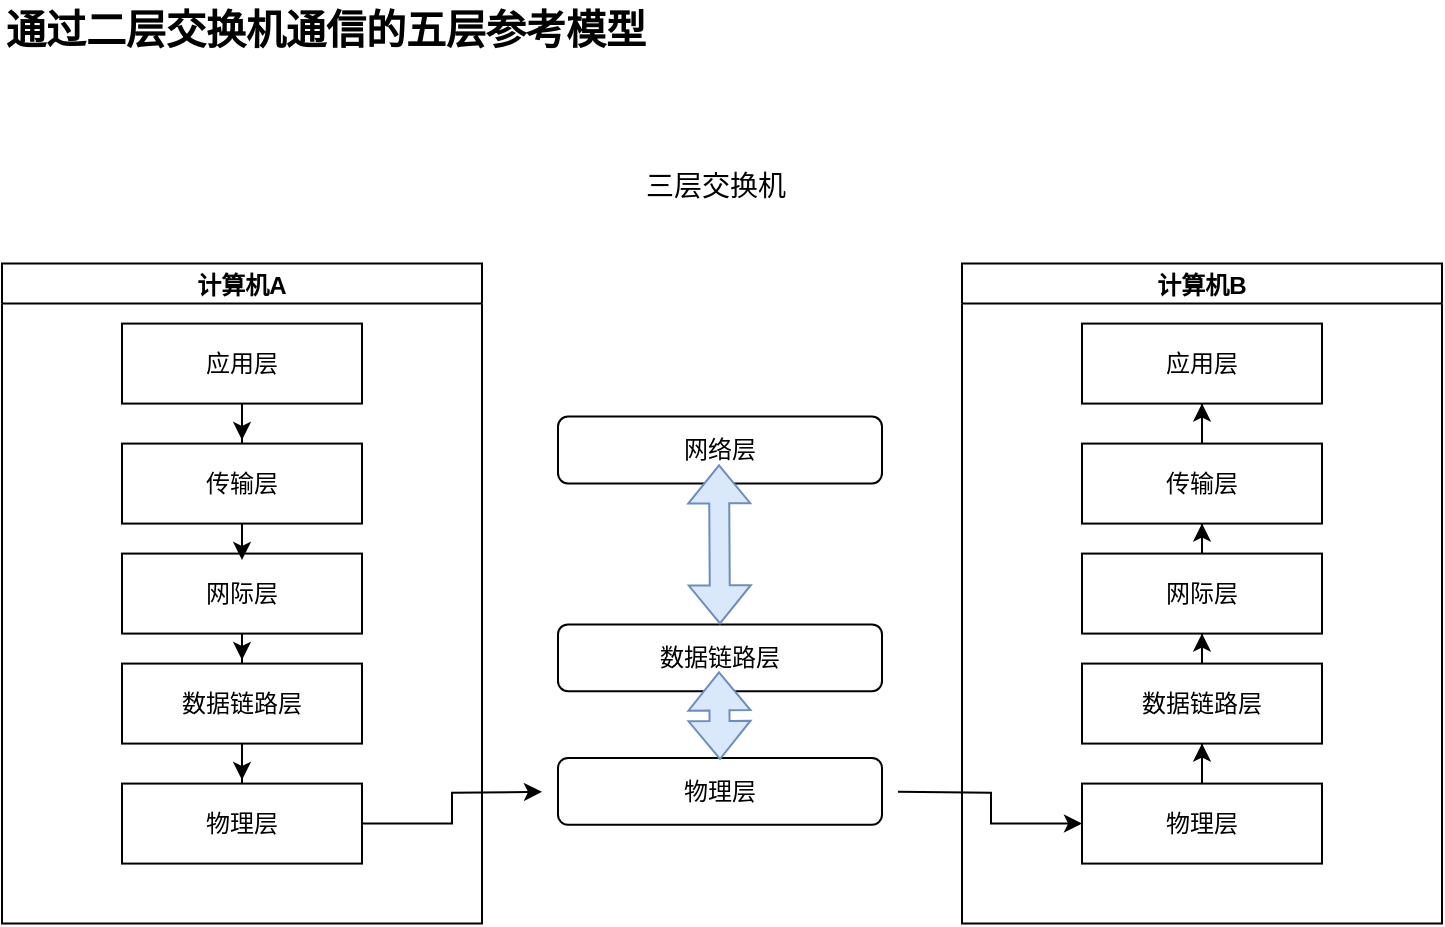 <mxfile version="20.3.0" type="device"><diagram id="l2aKFoh6-Bn0gOPZ2l0T" name="Page-1"><mxGraphModel dx="946" dy="583" grid="1" gridSize="10" guides="1" tooltips="1" connect="1" arrows="1" fold="1" page="1" pageScale="1" pageWidth="1169" pageHeight="827" math="0" shadow="0"><root><mxCell id="0"/><mxCell id="1" parent="0"/><mxCell id="2JAdsbldp_m2OwPL7XbO-58" style="edgeStyle=orthogonalEdgeStyle;rounded=0;orthogonalLoop=1;jettySize=auto;html=1;entryX=0;entryY=0.5;entryDx=0;entryDy=0;" edge="1" parent="1" target="2JAdsbldp_m2OwPL7XbO-55"><mxGeometry relative="1" as="geometry"><mxPoint x="488" y="435.9" as="sourcePoint"/></mxGeometry></mxCell><mxCell id="mpq5AgpwV83IM184FDqD-40" value="通过二层交换机通信的五层参考模型" style="text;html=1;resizable=1;points=[];autosize=0;align=left;verticalAlign=top;spacingTop=-4;fontSize=20;fontStyle=1" parent="1" vertex="1"><mxGeometry x="40" y="40" width="580" height="30" as="geometry"/></mxCell><mxCell id="mpq5AgpwV83IM184FDqD-42" value="三层交换机" style="text;html=1;resizable=1;points=[];autosize=0;align=left;verticalAlign=middle;spacingTop=-4;fontSize=14;fontStyle=0" parent="1" vertex="1"><mxGeometry x="360" y="120" width="55" height="30" as="geometry"/></mxCell><mxCell id="2JAdsbldp_m2OwPL7XbO-35" value="计算机A" style="swimlane;startSize=20;horizontal=1;containerType=tree;" vertex="1" parent="1"><mxGeometry x="40" y="171.79" width="240" height="330" as="geometry"/></mxCell><mxCell id="2JAdsbldp_m2OwPL7XbO-36" value="" style="edgeStyle=elbowEdgeStyle;elbow=vertical;startArrow=none;endArrow=none;rounded=0;" edge="1" parent="2JAdsbldp_m2OwPL7XbO-35" source="2JAdsbldp_m2OwPL7XbO-37" target="2JAdsbldp_m2OwPL7XbO-38"><mxGeometry relative="1" as="geometry"/></mxCell><mxCell id="2JAdsbldp_m2OwPL7XbO-37" value="应用层" style="whiteSpace=wrap;html=1;treeFolding=1;treeMoving=1;newEdgeStyle={&quot;edgeStyle&quot;:&quot;elbowEdgeStyle&quot;,&quot;startArrow&quot;:&quot;none&quot;,&quot;endArrow&quot;:&quot;none&quot;};" vertex="1" parent="2JAdsbldp_m2OwPL7XbO-35"><mxGeometry x="60" y="30" width="120" height="40" as="geometry"/></mxCell><mxCell id="2JAdsbldp_m2OwPL7XbO-38" value="传输层" style="whiteSpace=wrap;html=1;treeFolding=1;treeMoving=1;newEdgeStyle={&quot;edgeStyle&quot;:&quot;elbowEdgeStyle&quot;,&quot;startArrow&quot;:&quot;none&quot;,&quot;endArrow&quot;:&quot;none&quot;};" vertex="1" parent="2JAdsbldp_m2OwPL7XbO-35"><mxGeometry x="60" y="90" width="120" height="40" as="geometry"/></mxCell><mxCell id="2JAdsbldp_m2OwPL7XbO-40" value="" style="edgeStyle=elbowEdgeStyle;elbow=vertical;startArrow=none;endArrow=none;rounded=0;" edge="1" target="2JAdsbldp_m2OwPL7XbO-41" source="2JAdsbldp_m2OwPL7XbO-38" parent="2JAdsbldp_m2OwPL7XbO-35"><mxGeometry relative="1" as="geometry"><mxPoint x="280" y="180" as="sourcePoint"/></mxGeometry></mxCell><mxCell id="2JAdsbldp_m2OwPL7XbO-41" value="网际层" style="whiteSpace=wrap;html=1;treeFolding=1;treeMoving=1;newEdgeStyle={&quot;edgeStyle&quot;:&quot;elbowEdgeStyle&quot;,&quot;startArrow&quot;:&quot;none&quot;,&quot;endArrow&quot;:&quot;none&quot;};" vertex="1" parent="2JAdsbldp_m2OwPL7XbO-35"><mxGeometry x="60" y="145" width="120" height="40" as="geometry"/></mxCell><mxCell id="2JAdsbldp_m2OwPL7XbO-42" value="" style="edgeStyle=elbowEdgeStyle;elbow=vertical;startArrow=none;endArrow=none;rounded=0;" edge="1" target="2JAdsbldp_m2OwPL7XbO-43" source="2JAdsbldp_m2OwPL7XbO-41" parent="2JAdsbldp_m2OwPL7XbO-35"><mxGeometry relative="1" as="geometry"><mxPoint x="91.5" y="280" as="sourcePoint"/></mxGeometry></mxCell><mxCell id="2JAdsbldp_m2OwPL7XbO-43" value="数据链路层" style="whiteSpace=wrap;html=1;treeFolding=1;treeMoving=1;newEdgeStyle={&quot;edgeStyle&quot;:&quot;elbowEdgeStyle&quot;,&quot;startArrow&quot;:&quot;none&quot;,&quot;endArrow&quot;:&quot;none&quot;};" vertex="1" parent="2JAdsbldp_m2OwPL7XbO-35"><mxGeometry x="60" y="200" width="120" height="40" as="geometry"/></mxCell><mxCell id="2JAdsbldp_m2OwPL7XbO-44" value="" style="edgeStyle=elbowEdgeStyle;elbow=vertical;startArrow=none;endArrow=none;rounded=0;" edge="1" target="2JAdsbldp_m2OwPL7XbO-45" source="2JAdsbldp_m2OwPL7XbO-43" parent="2JAdsbldp_m2OwPL7XbO-35"><mxGeometry relative="1" as="geometry"><mxPoint x="91.5" y="340" as="sourcePoint"/></mxGeometry></mxCell><mxCell id="2JAdsbldp_m2OwPL7XbO-45" value="物理层" style="whiteSpace=wrap;html=1;treeFolding=1;treeMoving=1;newEdgeStyle={&quot;edgeStyle&quot;:&quot;elbowEdgeStyle&quot;,&quot;startArrow&quot;:&quot;none&quot;,&quot;endArrow&quot;:&quot;none&quot;};" vertex="1" parent="2JAdsbldp_m2OwPL7XbO-35"><mxGeometry x="60" y="260" width="120" height="40" as="geometry"/></mxCell><mxCell id="2JAdsbldp_m2OwPL7XbO-46" value="计算机B" style="swimlane;startSize=20;horizontal=1;containerType=tree;" vertex="1" parent="1"><mxGeometry x="520" y="171.79" width="240" height="330" as="geometry"/></mxCell><mxCell id="2JAdsbldp_m2OwPL7XbO-47" value="" style="edgeStyle=elbowEdgeStyle;elbow=vertical;startArrow=none;endArrow=none;rounded=0;" edge="1" parent="2JAdsbldp_m2OwPL7XbO-46" source="2JAdsbldp_m2OwPL7XbO-48" target="2JAdsbldp_m2OwPL7XbO-49"><mxGeometry relative="1" as="geometry"/></mxCell><mxCell id="2JAdsbldp_m2OwPL7XbO-48" value="应用层" style="whiteSpace=wrap;html=1;treeFolding=1;treeMoving=1;newEdgeStyle={&quot;edgeStyle&quot;:&quot;elbowEdgeStyle&quot;,&quot;startArrow&quot;:&quot;none&quot;,&quot;endArrow&quot;:&quot;none&quot;};" vertex="1" parent="2JAdsbldp_m2OwPL7XbO-46"><mxGeometry x="60" y="30" width="120" height="40" as="geometry"/></mxCell><mxCell id="2JAdsbldp_m2OwPL7XbO-71" style="edgeStyle=orthogonalEdgeStyle;rounded=0;orthogonalLoop=1;jettySize=auto;html=1;exitX=0.5;exitY=0;exitDx=0;exitDy=0;entryX=0.5;entryY=1;entryDx=0;entryDy=0;" edge="1" parent="2JAdsbldp_m2OwPL7XbO-46" source="2JAdsbldp_m2OwPL7XbO-49" target="2JAdsbldp_m2OwPL7XbO-48"><mxGeometry relative="1" as="geometry"/></mxCell><mxCell id="2JAdsbldp_m2OwPL7XbO-49" value="传输层" style="whiteSpace=wrap;html=1;treeFolding=1;treeMoving=1;newEdgeStyle={&quot;edgeStyle&quot;:&quot;elbowEdgeStyle&quot;,&quot;startArrow&quot;:&quot;none&quot;,&quot;endArrow&quot;:&quot;none&quot;};" vertex="1" parent="2JAdsbldp_m2OwPL7XbO-46"><mxGeometry x="60" y="90" width="120" height="40" as="geometry"/></mxCell><mxCell id="2JAdsbldp_m2OwPL7XbO-50" value="" style="edgeStyle=elbowEdgeStyle;elbow=vertical;startArrow=none;endArrow=none;rounded=0;" edge="1" parent="2JAdsbldp_m2OwPL7XbO-46" source="2JAdsbldp_m2OwPL7XbO-49" target="2JAdsbldp_m2OwPL7XbO-51"><mxGeometry relative="1" as="geometry"><mxPoint x="280" y="180" as="sourcePoint"/></mxGeometry></mxCell><mxCell id="2JAdsbldp_m2OwPL7XbO-70" style="edgeStyle=orthogonalEdgeStyle;rounded=0;orthogonalLoop=1;jettySize=auto;html=1;exitX=0.5;exitY=0;exitDx=0;exitDy=0;entryX=0.5;entryY=1;entryDx=0;entryDy=0;" edge="1" parent="2JAdsbldp_m2OwPL7XbO-46" source="2JAdsbldp_m2OwPL7XbO-51" target="2JAdsbldp_m2OwPL7XbO-49"><mxGeometry relative="1" as="geometry"/></mxCell><mxCell id="2JAdsbldp_m2OwPL7XbO-51" value="网际层" style="whiteSpace=wrap;html=1;treeFolding=1;treeMoving=1;newEdgeStyle={&quot;edgeStyle&quot;:&quot;elbowEdgeStyle&quot;,&quot;startArrow&quot;:&quot;none&quot;,&quot;endArrow&quot;:&quot;none&quot;};" vertex="1" parent="2JAdsbldp_m2OwPL7XbO-46"><mxGeometry x="60" y="145" width="120" height="40" as="geometry"/></mxCell><mxCell id="2JAdsbldp_m2OwPL7XbO-52" value="" style="edgeStyle=elbowEdgeStyle;elbow=vertical;startArrow=none;endArrow=none;rounded=0;" edge="1" parent="2JAdsbldp_m2OwPL7XbO-46" source="2JAdsbldp_m2OwPL7XbO-51" target="2JAdsbldp_m2OwPL7XbO-53"><mxGeometry relative="1" as="geometry"><mxPoint x="91.5" y="280" as="sourcePoint"/></mxGeometry></mxCell><mxCell id="2JAdsbldp_m2OwPL7XbO-69" style="edgeStyle=orthogonalEdgeStyle;rounded=0;orthogonalLoop=1;jettySize=auto;html=1;exitX=0.5;exitY=0;exitDx=0;exitDy=0;entryX=0.5;entryY=1;entryDx=0;entryDy=0;" edge="1" parent="2JAdsbldp_m2OwPL7XbO-46" source="2JAdsbldp_m2OwPL7XbO-53" target="2JAdsbldp_m2OwPL7XbO-51"><mxGeometry relative="1" as="geometry"/></mxCell><mxCell id="2JAdsbldp_m2OwPL7XbO-53" value="数据链路层" style="whiteSpace=wrap;html=1;treeFolding=1;treeMoving=1;newEdgeStyle={&quot;edgeStyle&quot;:&quot;elbowEdgeStyle&quot;,&quot;startArrow&quot;:&quot;none&quot;,&quot;endArrow&quot;:&quot;none&quot;};" vertex="1" parent="2JAdsbldp_m2OwPL7XbO-46"><mxGeometry x="60" y="200" width="120" height="40" as="geometry"/></mxCell><mxCell id="2JAdsbldp_m2OwPL7XbO-54" value="" style="edgeStyle=elbowEdgeStyle;elbow=vertical;startArrow=none;endArrow=none;rounded=0;" edge="1" parent="2JAdsbldp_m2OwPL7XbO-46" source="2JAdsbldp_m2OwPL7XbO-53" target="2JAdsbldp_m2OwPL7XbO-55"><mxGeometry relative="1" as="geometry"><mxPoint x="91.5" y="340" as="sourcePoint"/></mxGeometry></mxCell><mxCell id="2JAdsbldp_m2OwPL7XbO-66" style="edgeStyle=orthogonalEdgeStyle;rounded=0;orthogonalLoop=1;jettySize=auto;html=1;exitX=0.5;exitY=0;exitDx=0;exitDy=0;entryX=0.5;entryY=1;entryDx=0;entryDy=0;" edge="1" parent="2JAdsbldp_m2OwPL7XbO-46" source="2JAdsbldp_m2OwPL7XbO-55" target="2JAdsbldp_m2OwPL7XbO-53"><mxGeometry relative="1" as="geometry"/></mxCell><mxCell id="2JAdsbldp_m2OwPL7XbO-55" value="物理层" style="whiteSpace=wrap;html=1;treeFolding=1;treeMoving=1;newEdgeStyle={&quot;edgeStyle&quot;:&quot;elbowEdgeStyle&quot;,&quot;startArrow&quot;:&quot;none&quot;,&quot;endArrow&quot;:&quot;none&quot;};" vertex="1" parent="2JAdsbldp_m2OwPL7XbO-46"><mxGeometry x="60" y="260" width="120" height="40" as="geometry"/></mxCell><mxCell id="2JAdsbldp_m2OwPL7XbO-57" style="edgeStyle=orthogonalEdgeStyle;rounded=0;orthogonalLoop=1;jettySize=auto;html=1;" edge="1" parent="1" source="2JAdsbldp_m2OwPL7XbO-45"><mxGeometry relative="1" as="geometry"><mxPoint x="310" y="435.9" as="targetPoint"/></mxGeometry></mxCell><mxCell id="2JAdsbldp_m2OwPL7XbO-61" style="edgeStyle=orthogonalEdgeStyle;rounded=0;orthogonalLoop=1;jettySize=auto;html=1;exitX=0.5;exitY=1;exitDx=0;exitDy=0;" edge="1" parent="1" source="2JAdsbldp_m2OwPL7XbO-37"><mxGeometry relative="1" as="geometry"><mxPoint x="160" y="260" as="targetPoint"/></mxGeometry></mxCell><mxCell id="2JAdsbldp_m2OwPL7XbO-63" style="edgeStyle=orthogonalEdgeStyle;rounded=0;orthogonalLoop=1;jettySize=auto;html=1;exitX=0.5;exitY=1;exitDx=0;exitDy=0;" edge="1" parent="1" source="2JAdsbldp_m2OwPL7XbO-38"><mxGeometry relative="1" as="geometry"><mxPoint x="160" y="320" as="targetPoint"/></mxGeometry></mxCell><mxCell id="2JAdsbldp_m2OwPL7XbO-64" style="edgeStyle=orthogonalEdgeStyle;rounded=0;orthogonalLoop=1;jettySize=auto;html=1;exitX=0.5;exitY=1;exitDx=0;exitDy=0;" edge="1" parent="1" source="2JAdsbldp_m2OwPL7XbO-41"><mxGeometry relative="1" as="geometry"><mxPoint x="160" y="370" as="targetPoint"/></mxGeometry></mxCell><mxCell id="2JAdsbldp_m2OwPL7XbO-65" style="edgeStyle=orthogonalEdgeStyle;rounded=0;orthogonalLoop=1;jettySize=auto;html=1;exitX=0.5;exitY=1;exitDx=0;exitDy=0;" edge="1" parent="1" source="2JAdsbldp_m2OwPL7XbO-43"><mxGeometry relative="1" as="geometry"><mxPoint x="160" y="430" as="targetPoint"/></mxGeometry></mxCell><mxCell id="2JAdsbldp_m2OwPL7XbO-87" value="" style="shape=image;verticalLabelPosition=bottom;verticalAlign=top;imageAspect=0;image=https://jgraph.github.io/drawio-libs/libs/arista/DCS-7316.svg;html=1;labelBackgroundColor=#ffffff;rackUnitSize=16.7;resizable=0;" vertex="1" parent="1"><mxGeometry x="310" y="154.79" width="178" height="347" as="geometry"/></mxCell><mxCell id="2JAdsbldp_m2OwPL7XbO-88" value="" style="opacity=0;container=1;collapsible=0;childLayout=rack;rackUnitSize=16.7;allowGaps=1;marginLeft=0;marginRight=0;marginTop=0;marginBottom=0;textColor=#666666;numDisp=off;resizable=0;movable=0;" vertex="1" parent="2JAdsbldp_m2OwPL7XbO-87"><mxGeometry x="8" y="10" width="162" height="133.6" as="geometry"/></mxCell><mxCell id="2JAdsbldp_m2OwPL7XbO-89" value="" style="shape=image;verticalLabelPosition=bottom;verticalAlign=top;imageAspect=0;image=https://jgraph.github.io/drawio-libs/libs/arista/DCS-7050QX-32.svg;aspect=fixed;" vertex="1" parent="2JAdsbldp_m2OwPL7XbO-88"><mxGeometry width="162" height="16.7" as="geometry"/></mxCell><mxCell id="2JAdsbldp_m2OwPL7XbO-90" value="" style="shape=image;verticalLabelPosition=bottom;verticalAlign=top;imageAspect=0;image=https://jgraph.github.io/drawio-libs/libs/arista/DCS-7050SX-128.svg;aspect=fixed;" vertex="1" parent="2JAdsbldp_m2OwPL7XbO-88"><mxGeometry y="16.7" width="162" height="33.4" as="geometry"/></mxCell><mxCell id="2JAdsbldp_m2OwPL7XbO-91" value="" style="shape=image;verticalLabelPosition=bottom;verticalAlign=top;imageAspect=0;image=https://jgraph.github.io/drawio-libs/libs/arista/DCS-7250QX-64.svg;aspect=fixed;" vertex="1" parent="2JAdsbldp_m2OwPL7XbO-88"><mxGeometry y="50.1" width="162" height="33.4" as="geometry"/></mxCell><mxCell id="2JAdsbldp_m2OwPL7XbO-108" value="网络层" style="rounded=1;whiteSpace=wrap;html=1;" vertex="1" parent="2JAdsbldp_m2OwPL7XbO-88"><mxGeometry y="83.5" width="162" height="33.4" as="geometry"/></mxCell><mxCell id="2JAdsbldp_m2OwPL7XbO-92" value="" style="shape=image;verticalLabelPosition=bottom;verticalAlign=top;imageAspect=0;image=https://jgraph.github.io/drawio-libs/libs/arista/DCS-7280SE-64.svg;aspect=fixed;" vertex="1" parent="2JAdsbldp_m2OwPL7XbO-88"><mxGeometry y="116.9" width="162" height="16.7" as="geometry"/></mxCell><mxCell id="2JAdsbldp_m2OwPL7XbO-93" value="" style="shape=image;verticalLabelPosition=bottom;verticalAlign=top;imageAspect=0;image=https://jgraph.github.io/drawio-libs/libs/arista/DCS-7280SE-68.svg;aspect=fixed;" vertex="1" parent="2JAdsbldp_m2OwPL7XbO-88"><mxGeometry y="133.6" width="162" height="16.7" as="geometry"/></mxCell><mxCell id="2JAdsbldp_m2OwPL7XbO-94" value="" style="opacity=0;container=1;collapsible=0;childLayout=rack;rackUnitSize=16.7;allowGaps=1;marginLeft=0;marginRight=0;marginTop=0;marginBottom=0;textColor=#666666;numDisp=off;resizable=0;movable=0;" vertex="1" parent="2JAdsbldp_m2OwPL7XbO-87"><mxGeometry x="8" y="164" width="162" height="133.6" as="geometry"/></mxCell><mxCell id="2JAdsbldp_m2OwPL7XbO-95" value="" style="shape=image;verticalLabelPosition=bottom;verticalAlign=top;imageAspect=0;image=https://jgraph.github.io/drawio-libs/libs/arista/DCS-7050S-52.svg;aspect=fixed;" vertex="1" parent="2JAdsbldp_m2OwPL7XbO-94"><mxGeometry width="162" height="16.7" as="geometry"/></mxCell><mxCell id="2JAdsbldp_m2OwPL7XbO-96" value="" style="shape=image;verticalLabelPosition=bottom;verticalAlign=top;imageAspect=0;image=https://jgraph.github.io/drawio-libs/libs/arista/DCS-7050S-52.svg;aspect=fixed;" vertex="1" parent="2JAdsbldp_m2OwPL7XbO-94"><mxGeometry y="16.7" width="162" height="16.7" as="geometry"/></mxCell><mxCell id="2JAdsbldp_m2OwPL7XbO-97" value="" style="shape=image;verticalLabelPosition=bottom;verticalAlign=top;imageAspect=0;image=https://jgraph.github.io/drawio-libs/libs/arista/DCS-7500E-12CQ-LC.svg;aspect=fixed;" vertex="1" parent="2JAdsbldp_m2OwPL7XbO-94"><mxGeometry y="66.8" width="162" height="16.7" as="geometry"/></mxCell><mxCell id="2JAdsbldp_m2OwPL7XbO-100" value="数据链路层&lt;span style=&quot;color: rgba(0, 0, 0, 0); font-family: monospace; font-size: 0px; text-align: start;&quot;&gt;%3CmxGraphModel%3E%3Croot%3E%3CmxCell%20id%3D%220%22%2F%3E%3CmxCell%20id%3D%221%22%20parent%3D%220%22%2F%3E%3CmxCell%20id%3D%222%22%20value%3D%22%E7%89%A9%E7%90%86%E5%B1%82%22%20style%3D%22rounded%3D1%3BwhiteSpace%3Dwrap%3Bhtml%3D1%3B%22%20vertex%3D%221%22%20parent%3D%221%22%3E%3CmxGeometry%20x%3D%22318%22%20y%3D%22420.8%22%20width%3D%22162%22%20height%3D%2233.4%22%20as%3D%22geometry%22%2F%3E%3C%2FmxCell%3E%3C%2Froot%3E%3C%2FmxGraphModel%3E&lt;/span&gt;" style="rounded=1;whiteSpace=wrap;html=1;" vertex="1" parent="2JAdsbldp_m2OwPL7XbO-94"><mxGeometry y="33.4" width="162" height="33.4" as="geometry"/></mxCell><mxCell id="2JAdsbldp_m2OwPL7XbO-98" value="" style="shape=image;verticalLabelPosition=bottom;verticalAlign=top;imageAspect=0;image=https://jgraph.github.io/drawio-libs/libs/arista/DCS-7500E-12CM-LC.svg;aspect=fixed;" vertex="1" parent="2JAdsbldp_m2OwPL7XbO-94"><mxGeometry y="83.5" width="162" height="16.7" as="geometry"/></mxCell><mxCell id="2JAdsbldp_m2OwPL7XbO-110" value="" style="shape=flexArrow;endArrow=classic;startArrow=classic;html=1;rounded=0;fillColor=#dae8fc;strokeColor=#6c8ebf;exitX=0.5;exitY=1;exitDx=0;exitDy=0;" edge="1" parent="2JAdsbldp_m2OwPL7XbO-94" source="2JAdsbldp_m2OwPL7XbO-96"><mxGeometry width="100" height="100" relative="1" as="geometry"><mxPoint x="-38" y="41.21" as="sourcePoint"/><mxPoint x="80.5" y="-46.6" as="targetPoint"/></mxGeometry></mxCell><mxCell id="2JAdsbldp_m2OwPL7XbO-99" value="物理层" style="rounded=1;whiteSpace=wrap;html=1;" vertex="1" parent="2JAdsbldp_m2OwPL7XbO-94"><mxGeometry y="100.2" width="162" height="33.4" as="geometry"/></mxCell><mxCell id="2JAdsbldp_m2OwPL7XbO-109" value="" style="shape=flexArrow;endArrow=classic;startArrow=classic;html=1;rounded=0;fillColor=#dae8fc;strokeColor=#6c8ebf;" edge="1" parent="2JAdsbldp_m2OwPL7XbO-94"><mxGeometry width="100" height="100" relative="1" as="geometry"><mxPoint x="81" y="101.21" as="sourcePoint"/><mxPoint x="80.5" y="56.9" as="targetPoint"/></mxGeometry></mxCell></root></mxGraphModel></diagram></mxfile>